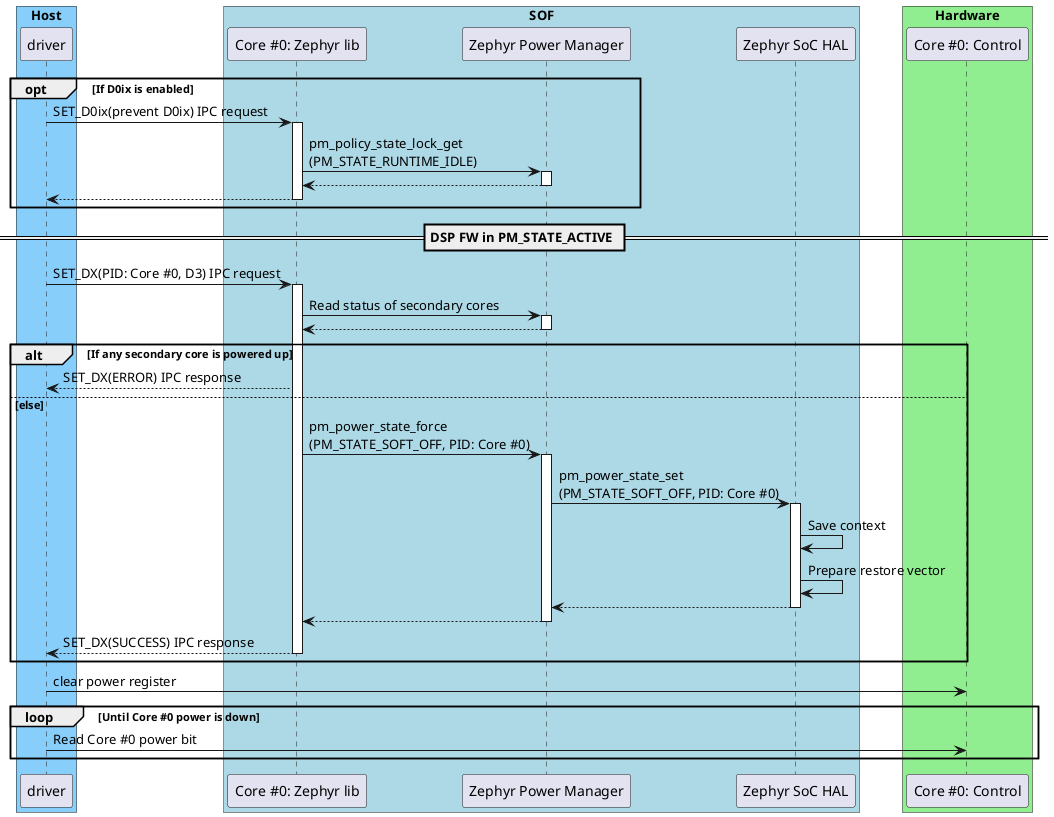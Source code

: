@startuml

scale max 1280 width

box "Host" #LightSkyBlue
	participant "driver" as driver
end box

box "SOF" #LightBlue
	participant "Core #0: Zephyr lib" as sof_zephyr_lib_0
	participant "Zephyr Power Manager" as zephyr_power_manager
	participant "Zephyr SoC HAL" as soc_hal
end box

box "Hardware" #LightGreen
	participant "Core #0: Control" as core_hw_control
end box

opt If D0ix is enabled
	driver -> sof_zephyr_lib_0: SET_D0ix(prevent D0ix) IPC request
	activate sof_zephyr_lib_0
		sof_zephyr_lib_0 -> zephyr_power_manager: pm_policy_state_lock_get\n(PM_STATE_RUNTIME_IDLE)
		activate zephyr_power_manager
		return
	return
end

== DSP FW in PM_STATE_ACTIVE ==

driver -> sof_zephyr_lib_0: SET_DX(PID: Core #0, D3) IPC request
activate sof_zephyr_lib_0
	sof_zephyr_lib_0 -> zephyr_power_manager: Read status of secondary cores
	activate zephyr_power_manager
		return

	alt If any secondary core is powered up
		sof_zephyr_lib_0 --> driver: SET_DX(ERROR) IPC response
	else else
		sof_zephyr_lib_0 -> zephyr_power_manager: pm_power_state_force\n(PM_STATE_SOFT_OFF, PID: Core #0)
		activate zephyr_power_manager
			zephyr_power_manager -> soc_hal: pm_power_state_set\n(PM_STATE_SOFT_OFF, PID: Core #0)
			activate soc_hal
				soc_hal -> soc_hal: Save context
				soc_hal -> soc_hal: Prepare restore vector
			return
		return

return SET_DX(SUCCESS) IPC response
end

driver -> core_hw_control: clear power register
loop Until Core #0 power is down
	driver -> core_hw_control: Read Core #0 power bit
end

@enduml
